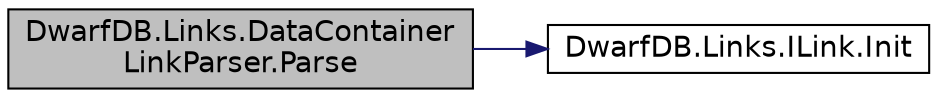digraph "DwarfDB.Links.DataContainerLinkParser.Parse"
{
  edge [fontname="Helvetica",fontsize="14",labelfontname="Helvetica",labelfontsize="14"];
  node [fontname="Helvetica",fontsize="14",shape=record];
  rankdir="LR";
  Node1 [label="DwarfDB.Links.DataContainer\lLinkParser.Parse",height=0.2,width=0.4,color="black", fillcolor="grey75", style="filled", fontcolor="black"];
  Node1 -> Node2 [color="midnightblue",fontsize="14",style="solid",fontname="Helvetica"];
  Node2 [label="DwarfDB.Links.ILink.Init",height=0.2,width=0.4,color="black", fillcolor="white", style="filled",URL="$d2/d8e/interface_dwarf_d_b_1_1_links_1_1_i_link.html#a96f94dc0724df3eac80e39894cdf40bc"];
}
